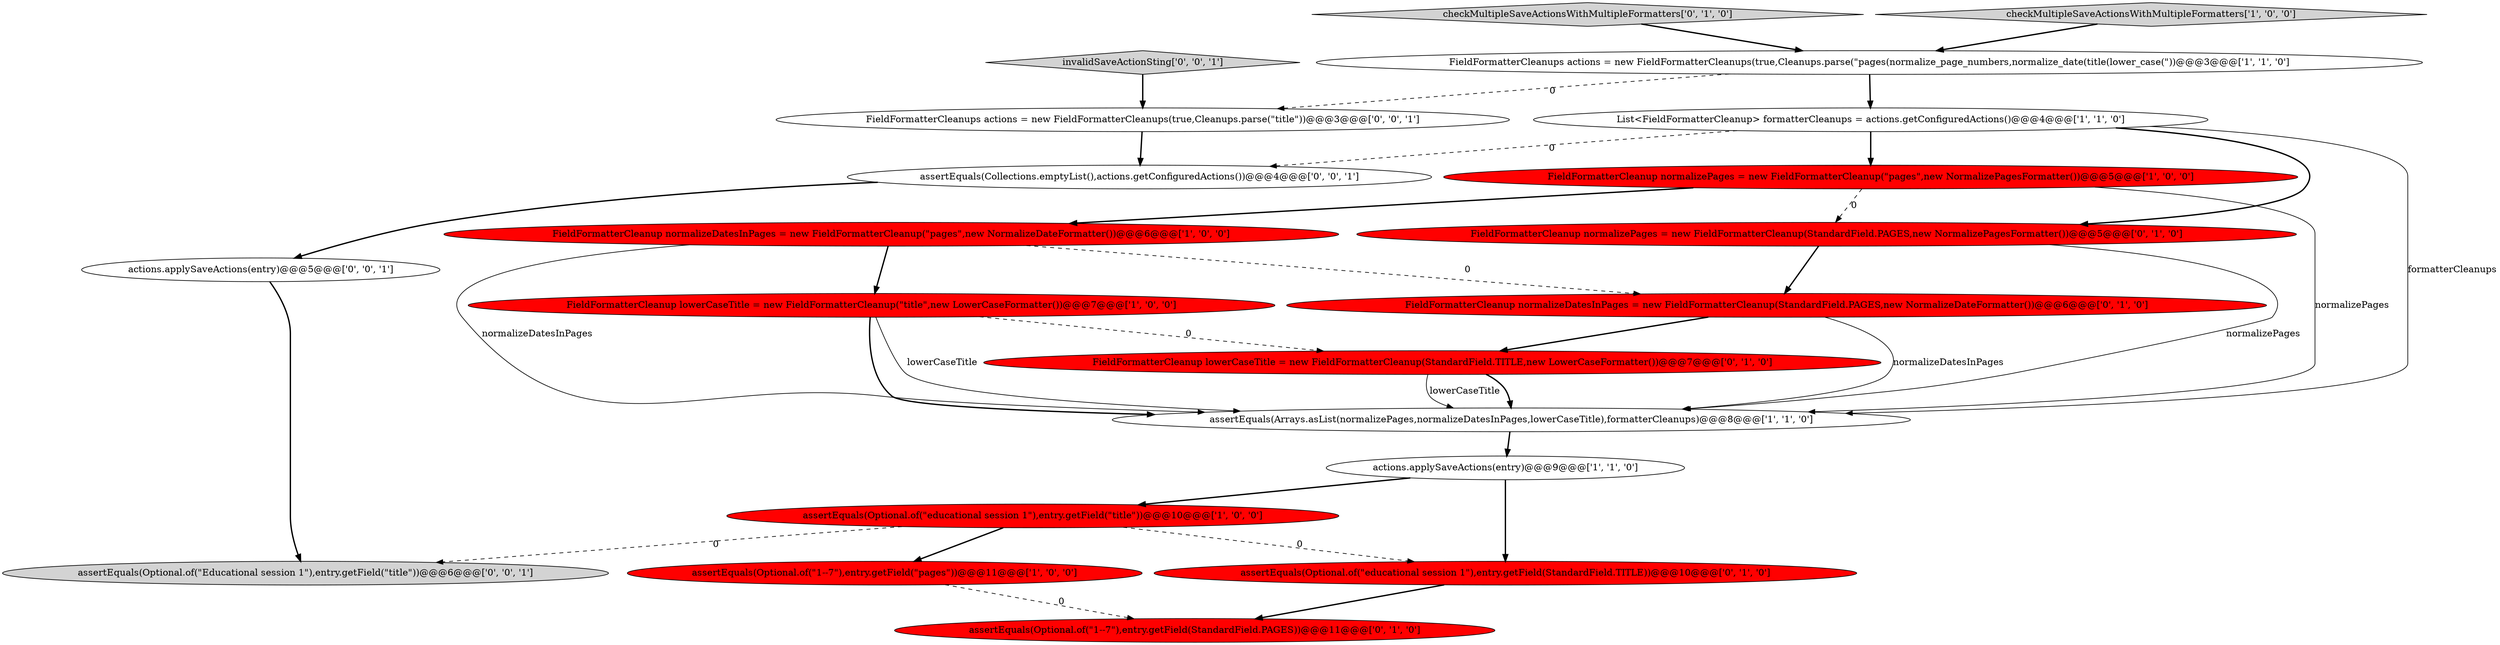 digraph {
10 [style = filled, label = "FieldFormatterCleanup normalizeDatesInPages = new FieldFormatterCleanup(StandardField.PAGES,new NormalizeDateFormatter())@@@6@@@['0', '1', '0']", fillcolor = red, shape = ellipse image = "AAA1AAABBB2BBB"];
15 [style = filled, label = "FieldFormatterCleanup normalizePages = new FieldFormatterCleanup(StandardField.PAGES,new NormalizePagesFormatter())@@@5@@@['0', '1', '0']", fillcolor = red, shape = ellipse image = "AAA1AAABBB2BBB"];
7 [style = filled, label = "FieldFormatterCleanup normalizePages = new FieldFormatterCleanup(\"pages\",new NormalizePagesFormatter())@@@5@@@['1', '0', '0']", fillcolor = red, shape = ellipse image = "AAA1AAABBB1BBB"];
18 [style = filled, label = "assertEquals(Optional.of(\"Educational session 1\"),entry.getField(\"title\"))@@@6@@@['0', '0', '1']", fillcolor = lightgray, shape = ellipse image = "AAA0AAABBB3BBB"];
9 [style = filled, label = "assertEquals(Optional.of(\"1--7\"),entry.getField(\"pages\"))@@@11@@@['1', '0', '0']", fillcolor = red, shape = ellipse image = "AAA1AAABBB1BBB"];
5 [style = filled, label = "FieldFormatterCleanups actions = new FieldFormatterCleanups(true,Cleanups.parse(\"pages(normalize_page_numbers,normalize_date(title(lower_case(\"))@@@3@@@['1', '1', '0']", fillcolor = white, shape = ellipse image = "AAA0AAABBB1BBB"];
4 [style = filled, label = "assertEquals(Arrays.asList(normalizePages,normalizeDatesInPages,lowerCaseTitle),formatterCleanups)@@@8@@@['1', '1', '0']", fillcolor = white, shape = ellipse image = "AAA0AAABBB1BBB"];
11 [style = filled, label = "checkMultipleSaveActionsWithMultipleFormatters['0', '1', '0']", fillcolor = lightgray, shape = diamond image = "AAA0AAABBB2BBB"];
8 [style = filled, label = "FieldFormatterCleanup normalizeDatesInPages = new FieldFormatterCleanup(\"pages\",new NormalizeDateFormatter())@@@6@@@['1', '0', '0']", fillcolor = red, shape = ellipse image = "AAA1AAABBB1BBB"];
14 [style = filled, label = "assertEquals(Optional.of(\"educational session 1\"),entry.getField(StandardField.TITLE))@@@10@@@['0', '1', '0']", fillcolor = red, shape = ellipse image = "AAA1AAABBB2BBB"];
6 [style = filled, label = "List<FieldFormatterCleanup> formatterCleanups = actions.getConfiguredActions()@@@4@@@['1', '1', '0']", fillcolor = white, shape = ellipse image = "AAA0AAABBB1BBB"];
17 [style = filled, label = "actions.applySaveActions(entry)@@@5@@@['0', '0', '1']", fillcolor = white, shape = ellipse image = "AAA0AAABBB3BBB"];
0 [style = filled, label = "checkMultipleSaveActionsWithMultipleFormatters['1', '0', '0']", fillcolor = lightgray, shape = diamond image = "AAA0AAABBB1BBB"];
12 [style = filled, label = "FieldFormatterCleanup lowerCaseTitle = new FieldFormatterCleanup(StandardField.TITLE,new LowerCaseFormatter())@@@7@@@['0', '1', '0']", fillcolor = red, shape = ellipse image = "AAA1AAABBB2BBB"];
1 [style = filled, label = "assertEquals(Optional.of(\"educational session 1\"),entry.getField(\"title\"))@@@10@@@['1', '0', '0']", fillcolor = red, shape = ellipse image = "AAA1AAABBB1BBB"];
2 [style = filled, label = "actions.applySaveActions(entry)@@@9@@@['1', '1', '0']", fillcolor = white, shape = ellipse image = "AAA0AAABBB1BBB"];
19 [style = filled, label = "FieldFormatterCleanups actions = new FieldFormatterCleanups(true,Cleanups.parse(\"title\"))@@@3@@@['0', '0', '1']", fillcolor = white, shape = ellipse image = "AAA0AAABBB3BBB"];
20 [style = filled, label = "invalidSaveActionSting['0', '0', '1']", fillcolor = lightgray, shape = diamond image = "AAA0AAABBB3BBB"];
16 [style = filled, label = "assertEquals(Collections.emptyList(),actions.getConfiguredActions())@@@4@@@['0', '0', '1']", fillcolor = white, shape = ellipse image = "AAA0AAABBB3BBB"];
13 [style = filled, label = "assertEquals(Optional.of(\"1--7\"),entry.getField(StandardField.PAGES))@@@11@@@['0', '1', '0']", fillcolor = red, shape = ellipse image = "AAA1AAABBB2BBB"];
3 [style = filled, label = "FieldFormatterCleanup lowerCaseTitle = new FieldFormatterCleanup(\"title\",new LowerCaseFormatter())@@@7@@@['1', '0', '0']", fillcolor = red, shape = ellipse image = "AAA1AAABBB1BBB"];
15->10 [style = bold, label=""];
8->10 [style = dashed, label="0"];
1->14 [style = dashed, label="0"];
2->1 [style = bold, label=""];
8->3 [style = bold, label=""];
1->18 [style = dashed, label="0"];
4->2 [style = bold, label=""];
16->17 [style = bold, label=""];
10->4 [style = solid, label="normalizeDatesInPages"];
7->8 [style = bold, label=""];
3->4 [style = bold, label=""];
6->15 [style = bold, label=""];
1->9 [style = bold, label=""];
19->16 [style = bold, label=""];
11->5 [style = bold, label=""];
6->16 [style = dashed, label="0"];
3->12 [style = dashed, label="0"];
5->6 [style = bold, label=""];
12->4 [style = bold, label=""];
3->4 [style = solid, label="lowerCaseTitle"];
12->4 [style = solid, label="lowerCaseTitle"];
10->12 [style = bold, label=""];
17->18 [style = bold, label=""];
2->14 [style = bold, label=""];
9->13 [style = dashed, label="0"];
7->4 [style = solid, label="normalizePages"];
7->15 [style = dashed, label="0"];
14->13 [style = bold, label=""];
6->7 [style = bold, label=""];
20->19 [style = bold, label=""];
5->19 [style = dashed, label="0"];
8->4 [style = solid, label="normalizeDatesInPages"];
6->4 [style = solid, label="formatterCleanups"];
15->4 [style = solid, label="normalizePages"];
0->5 [style = bold, label=""];
}
